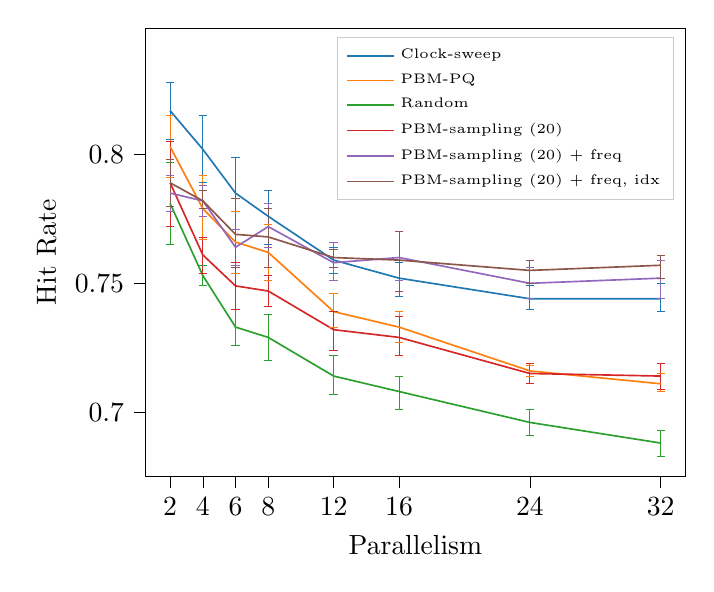 % This file was created with tikzplotlib v0.10.1.
\begin{tikzpicture}

\definecolor{crimson2143940}{RGB}{214,39,40}
\definecolor{darkgray176}{RGB}{176,176,176}
\definecolor{darkorange25512714}{RGB}{255,127,14}
\definecolor{forestgreen4416044}{RGB}{44,160,44}
\definecolor{lightgray204}{RGB}{204,204,204}
\definecolor{mediumpurple148103189}{RGB}{148,103,189}
\definecolor{sienna1408675}{RGB}{140,86,75}
\definecolor{steelblue31119180}{RGB}{31,119,180}

\begin{axis}[
legend cell align={left},
legend style={
  font=\tiny,fill opacity=0.8, draw opacity=1, text opacity=1, draw=lightgray204},
tick align=outside,
tick pos=left,
%title={Hit rate vs parallelism - TPCH},
x grid style={darkgray176},
xlabel={Parallelism},
xtick=data,
xmin=0.5, xmax=33.5,
xtick style={color=black},
y grid style={darkgray176},
ylabel={Hit Rate},
ymin=0.675, ymax=0.849,
ytick style={color=black}
]
\path [draw=steelblue31119180, line width=0.3px]
(axis cs:2,0.806)
--(axis cs:2,0.828);

\path [draw=steelblue31119180, line width=0.3px]
(axis cs:4,0.789)
--(axis cs:4,0.815);

\path [draw=steelblue31119180, line width=0.3px]
(axis cs:6,0.771)
--(axis cs:6,0.799);

\path [draw=steelblue31119180, line width=0.3px]
(axis cs:8,0.765)
--(axis cs:8,0.786);

\path [draw=steelblue31119180, line width=0.3px]
(axis cs:12,0.754)
--(axis cs:12,0.764);

\path [draw=steelblue31119180, line width=0.3px]
(axis cs:16,0.745)
--(axis cs:16,0.758);

\path [draw=steelblue31119180, line width=0.3px]
(axis cs:24,0.74)
--(axis cs:24,0.749);

\path [draw=steelblue31119180, line width=0.3px]
(axis cs:32,0.739)
--(axis cs:32,0.75);

\addplot [line width=0.3px, steelblue31119180, mark=-, mark size=1.5, mark options={solid}, only marks, forget plot]
table {%
2 0.806
4 0.789
6 0.771
8 0.765
12 0.754
16 0.745
24 0.74
32 0.739
};
\addplot [line width=0.3px, steelblue31119180, mark=-, mark size=1.5, mark options={solid}, only marks, forget plot]
table {%
2 0.828
4 0.815
6 0.799
8 0.786
12 0.764
16 0.758
24 0.749
32 0.75
};
\path [draw=darkorange25512714, line width=0.3px]
(axis cs:2,0.791)
--(axis cs:2,0.815);

\path [draw=darkorange25512714, line width=0.3px]
(axis cs:4,0.767)
--(axis cs:4,0.792);

\path [draw=darkorange25512714, line width=0.3px]
(axis cs:6,0.754)
--(axis cs:6,0.778);

\path [draw=darkorange25512714, line width=0.3px]
(axis cs:8,0.751)
--(axis cs:8,0.773);

\path [draw=darkorange25512714, line width=0.3px]
(axis cs:12,0.733)
--(axis cs:12,0.746);

\path [draw=darkorange25512714, line width=0.3px]
(axis cs:16,0.727)
--(axis cs:16,0.739);

\path [draw=darkorange25512714, line width=0.3px]
(axis cs:24,0.714)
--(axis cs:24,0.718);

\path [draw=darkorange25512714, line width=0.3px]
(axis cs:32,0.708)
--(axis cs:32,0.715);

\addplot [line width=0.3px, darkorange25512714, mark=-, mark size=1.5, mark options={solid}, only marks, forget plot]
table {%
2 0.791
4 0.767
6 0.754
8 0.751
12 0.733
16 0.727
24 0.714
32 0.708
};
\addplot [line width=0.3px, darkorange25512714, mark=-, mark size=1.5, mark options={solid}, only marks, forget plot]
table {%
2 0.815
4 0.792
6 0.778
8 0.773
12 0.746
16 0.739
24 0.718
32 0.715
};
\path [draw=forestgreen4416044, line width=0.3px]
(axis cs:2,0.765)
--(axis cs:2,0.797);

\path [draw=forestgreen4416044, line width=0.3px]
(axis cs:4,0.749)
--(axis cs:4,0.757);

\path [draw=forestgreen4416044, line width=0.3px]
(axis cs:6,0.726)
--(axis cs:6,0.74);

\path [draw=forestgreen4416044, line width=0.3px]
(axis cs:8,0.72)
--(axis cs:8,0.738);

\path [draw=forestgreen4416044, line width=0.3px]
(axis cs:12,0.707)
--(axis cs:12,0.722);

\path [draw=forestgreen4416044, line width=0.3px]
(axis cs:16,0.701)
--(axis cs:16,0.714);

\path [draw=forestgreen4416044, line width=0.3px]
(axis cs:24,0.691)
--(axis cs:24,0.701);

\path [draw=forestgreen4416044, line width=0.3px]
(axis cs:32,0.683)
--(axis cs:32,0.693);

\addplot [line width=0.3px, forestgreen4416044, mark=-, mark size=1.5, mark options={solid}, only marks, forget plot]
table {%
2 0.765
4 0.749
6 0.726
8 0.72
12 0.707
16 0.701
24 0.691
32 0.683
};
\addplot [line width=0.3px, forestgreen4416044, mark=-, mark size=1.5, mark options={solid}, only marks, forget plot]
table {%
2 0.797
4 0.757
6 0.74
8 0.738
12 0.722
16 0.714
24 0.701
32 0.693
};
\path [draw=crimson2143940, line width=0.3px]
(axis cs:2,0.772)
--(axis cs:2,0.805);

\path [draw=crimson2143940, line width=0.3px]
(axis cs:4,0.754)
--(axis cs:4,0.768);

\path [draw=crimson2143940, line width=0.3px]
(axis cs:6,0.74)
--(axis cs:6,0.758);

\path [draw=crimson2143940, line width=0.3px]
(axis cs:8,0.741)
--(axis cs:8,0.753);

\path [draw=crimson2143940, line width=0.3px]
(axis cs:12,0.724)
--(axis cs:12,0.739);

\path [draw=crimson2143940, line width=0.3px]
(axis cs:16,0.722)
--(axis cs:16,0.737);

\path [draw=crimson2143940, line width=0.3px]
(axis cs:24,0.711)
--(axis cs:24,0.719);

\path [draw=crimson2143940, line width=0.3px]
(axis cs:32,0.709)
--(axis cs:32,0.719);

\addplot [line width=0.3px, crimson2143940, mark=-, mark size=1.5, mark options={solid}, only marks, forget plot]
table {%
2 0.772
4 0.754
6 0.74
8 0.741
12 0.724
16 0.722
24 0.711
32 0.709
};
\addplot [line width=0.3px, crimson2143940, mark=-, mark size=1.5, mark options={solid}, only marks, forget plot]
table {%
2 0.805
4 0.768
6 0.758
8 0.753
12 0.739
16 0.737
24 0.719
32 0.719
};
\path [draw=mediumpurple148103189, line width=0.3px]
(axis cs:2,0.778)
--(axis cs:2,0.792);

\path [draw=mediumpurple148103189, line width=0.3px]
(axis cs:4,0.776)
--(axis cs:4,0.788);

\path [draw=mediumpurple148103189, line width=0.3px]
(axis cs:6,0.757)
--(axis cs:6,0.771);

\path [draw=mediumpurple148103189, line width=0.3px]
(axis cs:8,0.764)
--(axis cs:8,0.781);

\path [draw=mediumpurple148103189, line width=0.3px]
(axis cs:12,0.751)
--(axis cs:12,0.766);

\path [draw=mediumpurple148103189, line width=0.3px]
(axis cs:16,0.751)
--(axis cs:16,0.77);

\path [draw=mediumpurple148103189, line width=0.3px]
(axis cs:24,0.744)
--(axis cs:24,0.756);

\path [draw=mediumpurple148103189, line width=0.3px]
(axis cs:32,0.744)
--(axis cs:32,0.759);

\addplot [line width=0.3px, mediumpurple148103189, mark=-, mark size=1.5, mark options={solid}, only marks, forget plot]
table {%
2 0.778
4 0.776
6 0.757
8 0.764
12 0.751
16 0.751
24 0.744
32 0.744
};
\addplot [line width=0.3px, mediumpurple148103189, mark=-, mark size=1.5, mark options={solid}, only marks, forget plot]
table {%
2 0.792
4 0.788
6 0.771
8 0.781
12 0.766
16 0.77
24 0.756
32 0.759
};
\path [draw=sienna1408675, line width=0.3px]
(axis cs:2,0.78)
--(axis cs:2,0.798);

\path [draw=sienna1408675, line width=0.3px]
(axis cs:4,0.779)
--(axis cs:4,0.786);

\path [draw=sienna1408675, line width=0.3px]
(axis cs:6,0.756)
--(axis cs:6,0.783);

\path [draw=sienna1408675, line width=0.3px]
(axis cs:8,0.756)
--(axis cs:8,0.779);

\path [draw=sienna1408675, line width=0.3px]
(axis cs:12,0.756)
--(axis cs:12,0.763);

\path [draw=sienna1408675, line width=0.3px]
(axis cs:16,0.747)
--(axis cs:16,0.77);

\path [draw=sienna1408675, line width=0.3px]
(axis cs:24,0.75)
--(axis cs:24,0.759);

\path [draw=sienna1408675, line width=0.3px]
(axis cs:32,0.752)
--(axis cs:32,0.761);

\addplot [line width=0.3px, sienna1408675, mark=-, mark size=1.5, mark options={solid}, only marks, forget plot]
table {%
2 0.78
4 0.779
6 0.756
8 0.756
12 0.756
16 0.747
24 0.75
32 0.752
};
\addplot [line width=0.3px, sienna1408675, mark=-, mark size=1.5, mark options={solid}, only marks, forget plot]
table {%
2 0.798
4 0.786
6 0.783
8 0.779
12 0.763
16 0.77
24 0.759
32 0.761
};
\addplot [semithick, steelblue31119180]
table {%
2 0.817
4 0.802
6 0.785
8 0.776
12 0.759
16 0.752
24 0.744
32 0.744
};
\addlegendentry{Clock-sweep}
\addplot [semithick, darkorange25512714]
table {%
2 0.803
4 0.779
6 0.766
8 0.762
12 0.739
16 0.733
24 0.716
32 0.711
};
\addlegendentry{PBM-PQ}
\addplot [semithick, forestgreen4416044]
table {%
2 0.781
4 0.753
6 0.733
8 0.729
12 0.714
16 0.708
24 0.696
32 0.688
};
\addlegendentry{Random}
\addplot [semithick, crimson2143940]
table {%
2 0.789
4 0.761
6 0.749
8 0.747
12 0.732
16 0.729
24 0.715
32 0.714
};
\addlegendentry{PBM-sampling (20)}
\addplot [semithick, mediumpurple148103189]
table {%
2 0.785
4 0.782
6 0.764
8 0.772
12 0.758
16 0.76
24 0.75
32 0.752
};
\addlegendentry{PBM-sampling (20) + freq}
\addplot [semithick, sienna1408675]
table {%
2 0.789
4 0.782
6 0.769
8 0.768
12 0.76
16 0.759
24 0.755
32 0.757
};
\addlegendentry{PBM-sampling (20) + freq, idx}
\end{axis}

\end{tikzpicture}
